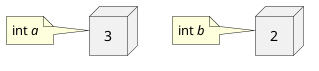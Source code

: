 @startuml tilldelning-av-värden-3
node 3 as a
note left of a : int <i>a</i>

node 2 as b
note left of b : int <i>b</i>
@enduml
